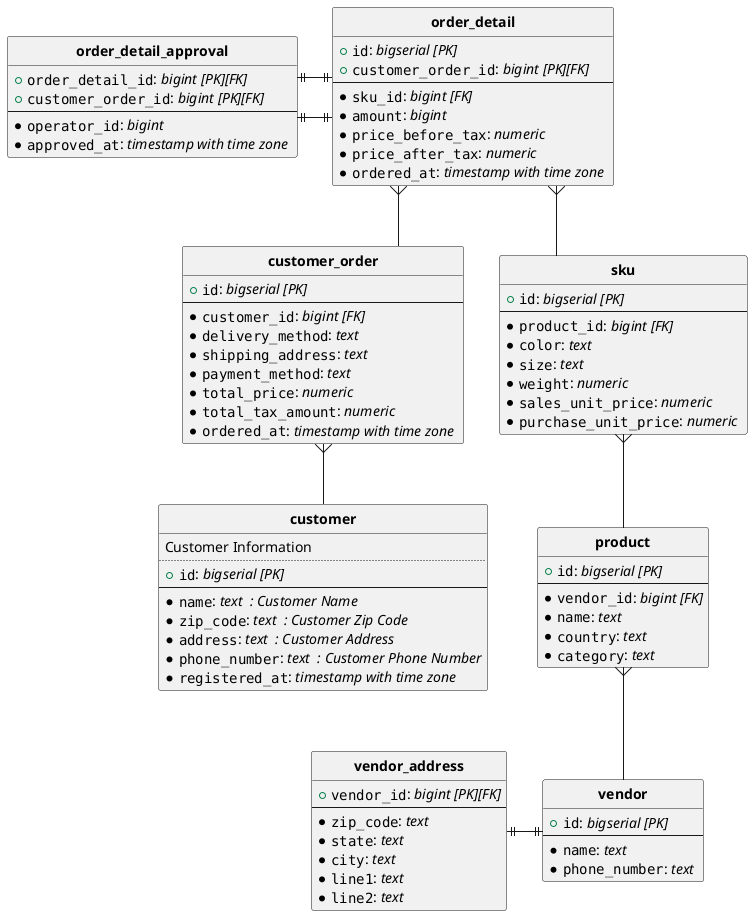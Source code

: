 @startuml
hide circle
skinparam linetype ortho

entity "**customer**" {
  Customer Information
  ..
  + ""id"": //bigserial [PK]//
  --
  *""name"": //text  : Customer Name//
  *""zip_code"": //text  : Customer Zip Code//
  *""address"": //text  : Customer Address//
  *""phone_number"": //text  : Customer Phone Number//
  *""registered_at"": //timestamp with time zone //
}

entity "**customer_order**" {
  + ""id"": //bigserial [PK]//
  --
  *""customer_id"": //bigint [FK]//
  *""delivery_method"": //text //
  *""shipping_address"": //text //
  *""payment_method"": //text //
  *""total_price"": //numeric //
  *""total_tax_amount"": //numeric //
  *""ordered_at"": //timestamp with time zone //
}

entity "**order_detail**" {
  + ""id"": //bigserial [PK]//
  + ""customer_order_id"": //bigint [PK][FK]//
  --
  *""sku_id"": //bigint [FK]//
  *""amount"": //bigint //
  *""price_before_tax"": //numeric //
  *""price_after_tax"": //numeric //
  *""ordered_at"": //timestamp with time zone //
}

entity "**order_detail_approval**" {
  + ""order_detail_id"": //bigint [PK][FK]//
  + ""customer_order_id"": //bigint [PK][FK]//
  --
  *""operator_id"": //bigint //
  *""approved_at"": //timestamp with time zone //
}

entity "**product**" {
  + ""id"": //bigserial [PK]//
  --
  *""vendor_id"": //bigint [FK]//
  *""name"": //text //
  *""country"": //text //
  *""category"": //text //
}

entity "**sku**" {
  + ""id"": //bigserial [PK]//
  --
  *""product_id"": //bigint [FK]//
  *""color"": //text //
  *""size"": //text //
  *""weight"": //numeric //
  *""sales_unit_price"": //numeric //
  *""purchase_unit_price"": //numeric //
}

entity "**vendor**" {
  + ""id"": //bigserial [PK]//
  --
  *""name"": //text //
  *""phone_number"": //text //
}

entity "**vendor_address**" {
  + ""vendor_id"": //bigint [PK][FK]//
  --
  *""zip_code"": //text //
  *""state"": //text //
  *""city"": //text //
  *""line1"": //text //
  *""line2"": //text //
}

"**customer_order**"   }--  "**customer**"

"**order_detail**"   }--  "**customer_order**"

"**order_detail**"   }--  "**sku**"

"**order_detail_approval**"  ||-||  "**order_detail**"

"**order_detail_approval**"  ||-||  "**order_detail**"

"**product**"   }--  "**vendor**"

"**sku**"   }--  "**product**"

"**vendor_address**"  ||-||  "**vendor**"
@enduml
